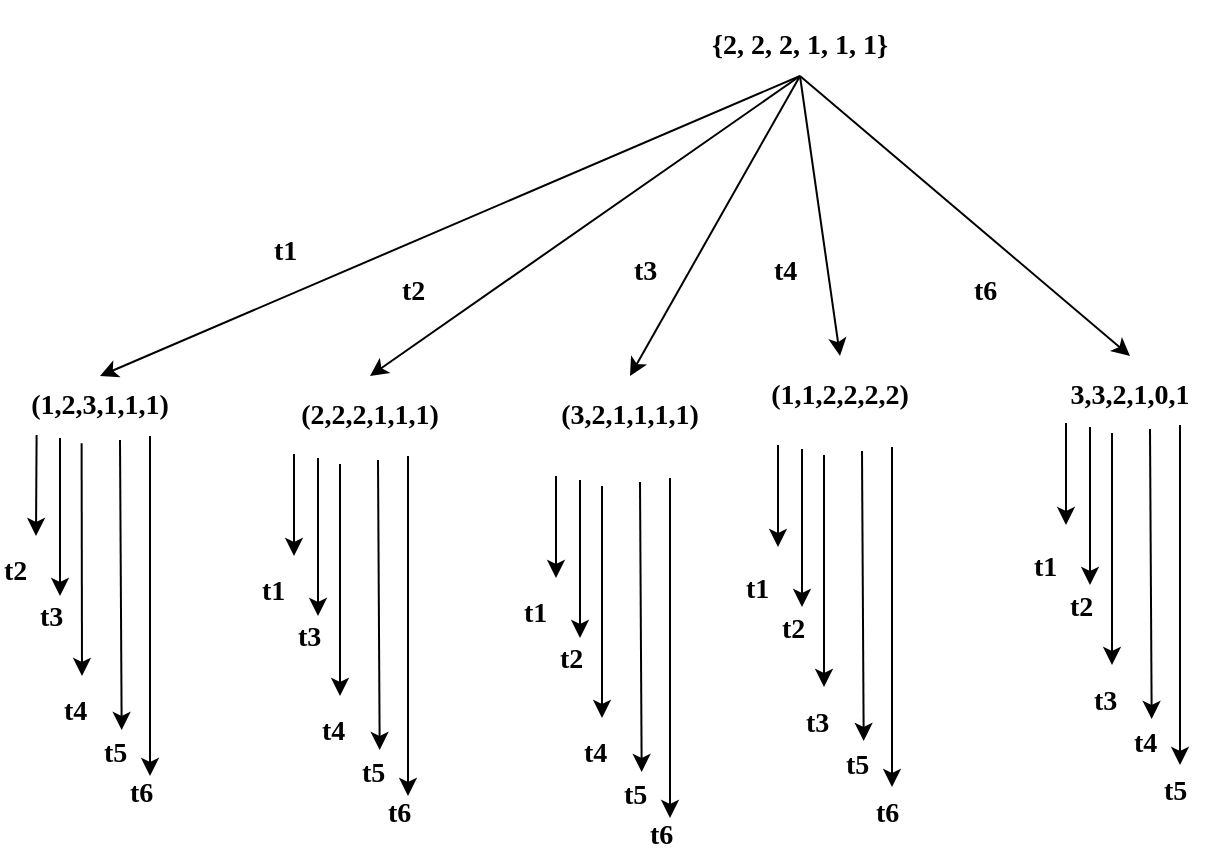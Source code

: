 <mxfile version="10.7.4" type="github"><diagram id="26w4EFWkMmOQWYjpi1hf" name="Page-1"><mxGraphModel dx="1162" dy="637" grid="0" gridSize="10" guides="1" tooltips="1" connect="1" arrows="1" fold="1" page="0" pageScale="1" pageWidth="827" pageHeight="1169" math="0" shadow="0"><root><mxCell id="0"/><mxCell id="1" parent="0"/><mxCell id="q4vZyxPABCDASkzopdZ3-2" value="&lt;p style=&quot;font-size: 14px;&quot;&gt;&lt;span id=&quot;docs-internal-guid-88d4480b-7fff-72d3-3cf6-0b007f849a1f&quot; style=&quot;font-size: 14px;&quot;&gt;&lt;span style=&quot;font-size: 14px;&quot;&gt;&lt;font style=&quot;font-size: 14px;&quot;&gt;{2, 2, 2, 1, 1, 1}&lt;/font&gt;&lt;/span&gt;&lt;/span&gt;&lt;br style=&quot;font-size: 14px;&quot;&gt;&lt;/p&gt;" style="text;html=1;strokeColor=none;fillColor=none;align=center;verticalAlign=middle;whiteSpace=wrap;rounded=0;fontFamily=Times New Roman;fontSize=14;fontStyle=1" vertex="1" parent="1"><mxGeometry x="370" y="20" width="100" height="30" as="geometry"/></mxCell><mxCell id="q4vZyxPABCDASkzopdZ3-4" value="&lt;span id=&quot;docs-internal-guid-e51a10cb-7fff-5a55-28a9-01892ebc4a13&quot; style=&quot;font-size: 14px;&quot;&gt;&lt;span style=&quot;font-size: 14px;&quot;&gt;(1,2,3,1,1,1)&lt;/span&gt;&lt;/span&gt;" style="text;html=1;strokeColor=none;fillColor=none;align=center;verticalAlign=middle;whiteSpace=wrap;rounded=0;fontFamily=Times New Roman;fontSize=14;fontStyle=1" vertex="1" parent="1"><mxGeometry x="20" y="200" width="100" height="30" as="geometry"/></mxCell><mxCell id="q4vZyxPABCDASkzopdZ3-5" value="&lt;span id=&quot;docs-internal-guid-053cdf14-7fff-852a-fa8c-a12729bdf300&quot; style=&quot;font-size: 14px;&quot;&gt;&lt;span style=&quot;font-size: 14px;&quot;&gt;(2,2,2,1,1,1)&lt;/span&gt;&lt;/span&gt;" style="text;html=1;strokeColor=none;fillColor=none;align=center;verticalAlign=middle;whiteSpace=wrap;rounded=0;fontFamily=Times New Roman;fontSize=14;fontStyle=1" vertex="1" parent="1"><mxGeometry x="170" y="200" width="70" height="40" as="geometry"/></mxCell><mxCell id="q4vZyxPABCDASkzopdZ3-6" value="&lt;span id=&quot;docs-internal-guid-af01a387-7fff-a906-8160-38dd7694aa48&quot; style=&quot;font-size: 14px;&quot;&gt;&lt;span style=&quot;font-size: 14px;&quot;&gt;(3,2,1,1,1,1)&lt;/span&gt;&lt;/span&gt;" style="text;html=1;strokeColor=none;fillColor=none;align=center;verticalAlign=middle;whiteSpace=wrap;rounded=0;fontFamily=Times New Roman;fontSize=14;fontStyle=1" vertex="1" parent="1"><mxGeometry x="290" y="200" width="90" height="40" as="geometry"/></mxCell><mxCell id="q4vZyxPABCDASkzopdZ3-7" value="&lt;span id=&quot;docs-internal-guid-1a4b46d2-7fff-cd5b-2d4f-2199b037d01c&quot; style=&quot;font-size: 14px;&quot;&gt;&lt;span style=&quot;font-size: 14px;&quot;&gt;(1,1,2,2,2,2)&lt;/span&gt;&lt;/span&gt;" style="text;html=1;strokeColor=none;fillColor=none;align=center;verticalAlign=middle;whiteSpace=wrap;rounded=0;fontFamily=Times New Roman;fontSize=14;fontStyle=1" vertex="1" parent="1"><mxGeometry x="410" y="190" width="60" height="40" as="geometry"/></mxCell><mxCell id="q4vZyxPABCDASkzopdZ3-12" value="&lt;span id=&quot;docs-internal-guid-ac8e5170-7fff-2159-ea92-af072ae184d9&quot; style=&quot;font-size: 14px;&quot;&gt;&lt;span style=&quot;font-size: 14px;&quot;&gt;3,3,2,1,0,1&lt;/span&gt;&lt;/span&gt;" style="text;html=1;strokeColor=none;fillColor=none;align=center;verticalAlign=middle;whiteSpace=wrap;rounded=0;fontFamily=Times New Roman;fontSize=14;fontStyle=1;labelBorderColor=none;" vertex="1" parent="1"><mxGeometry x="540" y="190" width="90" height="40" as="geometry"/></mxCell><mxCell id="q4vZyxPABCDASkzopdZ3-15" value="" style="endArrow=classic;html=1;exitX=0.5;exitY=1;exitDx=0;exitDy=0;entryX=0.5;entryY=0;entryDx=0;entryDy=0;fontFamily=Times New Roman;fontSize=14;fontStyle=1" edge="1" parent="1" source="q4vZyxPABCDASkzopdZ3-2" target="q4vZyxPABCDASkzopdZ3-4"><mxGeometry width="50" height="50" relative="1" as="geometry"><mxPoint x="10" y="290" as="sourcePoint"/><mxPoint x="60" y="240" as="targetPoint"/></mxGeometry></mxCell><mxCell id="q4vZyxPABCDASkzopdZ3-16" value="" style="endArrow=classic;html=1;exitX=0.5;exitY=1;exitDx=0;exitDy=0;entryX=0.5;entryY=0;entryDx=0;entryDy=0;fontFamily=Times New Roman;fontSize=14;fontStyle=1" edge="1" parent="1" source="q4vZyxPABCDASkzopdZ3-2" target="q4vZyxPABCDASkzopdZ3-5"><mxGeometry width="50" height="50" relative="1" as="geometry"><mxPoint x="10" y="290" as="sourcePoint"/><mxPoint x="60" y="240" as="targetPoint"/></mxGeometry></mxCell><mxCell id="q4vZyxPABCDASkzopdZ3-17" value="" style="endArrow=classic;html=1;fontFamily=Times New Roman;fontSize=14;exitX=0.5;exitY=1;exitDx=0;exitDy=0;entryX=0.5;entryY=0;entryDx=0;entryDy=0;fontStyle=1" edge="1" parent="1" source="q4vZyxPABCDASkzopdZ3-2" target="q4vZyxPABCDASkzopdZ3-6"><mxGeometry width="50" height="50" relative="1" as="geometry"><mxPoint x="10" y="290" as="sourcePoint"/><mxPoint x="60" y="240" as="targetPoint"/></mxGeometry></mxCell><mxCell id="q4vZyxPABCDASkzopdZ3-18" value="" style="endArrow=classic;html=1;fontFamily=Times New Roman;fontSize=14;exitX=0.5;exitY=1;exitDx=0;exitDy=0;entryX=0.5;entryY=0;entryDx=0;entryDy=0;fontStyle=1" edge="1" parent="1" source="q4vZyxPABCDASkzopdZ3-2" target="q4vZyxPABCDASkzopdZ3-7"><mxGeometry width="50" height="50" relative="1" as="geometry"><mxPoint x="10" y="290" as="sourcePoint"/><mxPoint x="60" y="240" as="targetPoint"/></mxGeometry></mxCell><mxCell id="q4vZyxPABCDASkzopdZ3-20" value="" style="endArrow=classic;html=1;fontFamily=Times New Roman;fontSize=14;exitX=0.5;exitY=1;exitDx=0;exitDy=0;entryX=0.5;entryY=0;entryDx=0;entryDy=0;fontStyle=1" edge="1" parent="1" source="q4vZyxPABCDASkzopdZ3-2" target="q4vZyxPABCDASkzopdZ3-12"><mxGeometry width="50" height="50" relative="1" as="geometry"><mxPoint x="70" y="290" as="sourcePoint"/><mxPoint x="120" y="240" as="targetPoint"/></mxGeometry></mxCell><mxCell id="q4vZyxPABCDASkzopdZ3-21" value="t1" style="text;html=1;resizable=0;points=[];autosize=1;align=left;verticalAlign=top;spacingTop=-4;fontSize=14;fontFamily=Times New Roman;fontStyle=1" vertex="1" parent="1"><mxGeometry x="155" y="127" width="30" height="20" as="geometry"/></mxCell><mxCell id="q4vZyxPABCDASkzopdZ3-22" value="t2" style="text;html=1;resizable=0;points=[];autosize=1;align=left;verticalAlign=top;spacingTop=-4;fontSize=14;fontFamily=Times New Roman;fontStyle=1" vertex="1" parent="1"><mxGeometry x="219" y="147" width="30" height="20" as="geometry"/></mxCell><mxCell id="q4vZyxPABCDASkzopdZ3-23" value="t3" style="text;html=1;resizable=0;points=[];autosize=1;align=left;verticalAlign=top;spacingTop=-4;fontSize=14;fontFamily=Times New Roman;fontStyle=1" vertex="1" parent="1"><mxGeometry x="335" y="137" width="30" height="20" as="geometry"/></mxCell><mxCell id="q4vZyxPABCDASkzopdZ3-24" value="t4" style="text;html=1;resizable=0;points=[];autosize=1;align=left;verticalAlign=top;spacingTop=-4;fontSize=14;fontFamily=Times New Roman;fontStyle=1" vertex="1" parent="1"><mxGeometry x="405" y="137" width="30" height="20" as="geometry"/></mxCell><mxCell id="q4vZyxPABCDASkzopdZ3-26" value="t6" style="text;html=1;resizable=0;points=[];autosize=1;align=left;verticalAlign=top;spacingTop=-4;fontSize=14;fontFamily=Times New Roman;fontStyle=1" vertex="1" parent="1"><mxGeometry x="505" y="147" width="30" height="20" as="geometry"/></mxCell><mxCell id="q4vZyxPABCDASkzopdZ3-28" value="" style="endArrow=classic;html=1;fontFamily=Times New Roman;fontSize=14;exitX=0.183;exitY=0.983;exitDx=0;exitDy=0;exitPerimeter=0;fontStyle=1" edge="1" parent="1" source="q4vZyxPABCDASkzopdZ3-4"><mxGeometry width="50" height="50" relative="1" as="geometry"><mxPoint x="20" y="310" as="sourcePoint"/><mxPoint x="38" y="280" as="targetPoint"/></mxGeometry></mxCell><mxCell id="q4vZyxPABCDASkzopdZ3-29" value="" style="endArrow=classic;html=1;fontFamily=Times New Roman;fontSize=14;fontStyle=1" edge="1" parent="1"><mxGeometry width="50" height="50" relative="1" as="geometry"><mxPoint x="50" y="231" as="sourcePoint"/><mxPoint x="50" y="310" as="targetPoint"/></mxGeometry></mxCell><mxCell id="q4vZyxPABCDASkzopdZ3-30" value="" style="endArrow=classic;html=1;fontFamily=Times New Roman;fontSize=14;exitX=0.408;exitY=1.122;exitDx=0;exitDy=0;exitPerimeter=0;fontStyle=1" edge="1" parent="1" source="q4vZyxPABCDASkzopdZ3-4"><mxGeometry width="50" height="50" relative="1" as="geometry"><mxPoint x="20" y="410" as="sourcePoint"/><mxPoint x="61" y="350" as="targetPoint"/></mxGeometry></mxCell><mxCell id="q4vZyxPABCDASkzopdZ3-32" value="" style="endArrow=classic;html=1;fontFamily=Times New Roman;fontSize=14;exitX=0.6;exitY=1.067;exitDx=0;exitDy=0;exitPerimeter=0;entryX=1.028;entryY=1;entryDx=0;entryDy=0;entryPerimeter=0;fontStyle=1" edge="1" parent="1" source="q4vZyxPABCDASkzopdZ3-4" target="q4vZyxPABCDASkzopdZ3-38"><mxGeometry width="50" height="50" relative="1" as="geometry"><mxPoint x="80" y="240" as="sourcePoint"/><mxPoint x="80" y="360" as="targetPoint"/></mxGeometry></mxCell><mxCell id="q4vZyxPABCDASkzopdZ3-33" value="" style="endArrow=classic;html=1;fontFamily=Times New Roman;fontSize=14;exitX=0.75;exitY=1;exitDx=0;exitDy=0;fontStyle=1" edge="1" parent="1" source="q4vZyxPABCDASkzopdZ3-4"><mxGeometry width="50" height="50" relative="1" as="geometry"><mxPoint x="20" y="440" as="sourcePoint"/><mxPoint x="95" y="400" as="targetPoint"/></mxGeometry></mxCell><mxCell id="q4vZyxPABCDASkzopdZ3-34" value="t2" style="text;html=1;resizable=0;points=[];autosize=1;align=left;verticalAlign=top;spacingTop=-4;fontSize=14;fontFamily=Times New Roman;fontStyle=1" vertex="1" parent="1"><mxGeometry x="20" y="287" width="30" height="20" as="geometry"/></mxCell><mxCell id="q4vZyxPABCDASkzopdZ3-35" value="t3" style="text;html=1;resizable=0;points=[];autosize=1;align=left;verticalAlign=top;spacingTop=-4;fontSize=14;fontFamily=Times New Roman;fontStyle=1" vertex="1" parent="1"><mxGeometry x="38" y="310" width="30" height="20" as="geometry"/></mxCell><mxCell id="q4vZyxPABCDASkzopdZ3-38" value="t4" style="text;html=1;resizable=0;points=[];autosize=1;align=left;verticalAlign=top;spacingTop=-4;fontSize=14;fontFamily=Times New Roman;fontStyle=1" vertex="1" parent="1"><mxGeometry x="50" y="357" width="30" height="20" as="geometry"/></mxCell><mxCell id="q4vZyxPABCDASkzopdZ3-39" value="t5" style="text;html=1;resizable=0;points=[];autosize=1;align=left;verticalAlign=top;spacingTop=-4;fontSize=14;fontFamily=Times New Roman;fontStyle=1" vertex="1" parent="1"><mxGeometry x="70" y="378" width="30" height="20" as="geometry"/></mxCell><mxCell id="q4vZyxPABCDASkzopdZ3-40" value="t6" style="text;html=1;resizable=0;points=[];autosize=1;align=left;verticalAlign=top;spacingTop=-4;fontSize=14;fontFamily=Times New Roman;fontStyle=1" vertex="1" parent="1"><mxGeometry x="83" y="398" width="30" height="20" as="geometry"/></mxCell><mxCell id="q4vZyxPABCDASkzopdZ3-42" value="" style="endArrow=classic;html=1;fontFamily=Times New Roman;fontSize=14;exitX=0.183;exitY=0.983;exitDx=0;exitDy=0;exitPerimeter=0;fontStyle=1" edge="1" parent="1"><mxGeometry width="50" height="50" relative="1" as="geometry"><mxPoint x="167" y="239" as="sourcePoint"/><mxPoint x="167" y="290" as="targetPoint"/></mxGeometry></mxCell><mxCell id="q4vZyxPABCDASkzopdZ3-43" value="" style="endArrow=classic;html=1;fontFamily=Times New Roman;fontSize=14;fontStyle=1" edge="1" parent="1"><mxGeometry width="50" height="50" relative="1" as="geometry"><mxPoint x="179" y="241" as="sourcePoint"/><mxPoint x="179" y="320" as="targetPoint"/></mxGeometry></mxCell><mxCell id="q4vZyxPABCDASkzopdZ3-44" value="" style="endArrow=classic;html=1;fontFamily=Times New Roman;fontSize=14;exitX=0.408;exitY=1.122;exitDx=0;exitDy=0;exitPerimeter=0;fontStyle=1" edge="1" parent="1"><mxGeometry width="50" height="50" relative="1" as="geometry"><mxPoint x="190" y="244" as="sourcePoint"/><mxPoint x="190" y="360" as="targetPoint"/></mxGeometry></mxCell><mxCell id="q4vZyxPABCDASkzopdZ3-45" value="" style="endArrow=classic;html=1;fontFamily=Times New Roman;fontSize=14;exitX=0.6;exitY=1.067;exitDx=0;exitDy=0;exitPerimeter=0;entryX=1.028;entryY=1;entryDx=0;entryDy=0;entryPerimeter=0;fontStyle=1" edge="1" parent="1" target="q4vZyxPABCDASkzopdZ3-49"><mxGeometry width="50" height="50" relative="1" as="geometry"><mxPoint x="209" y="242" as="sourcePoint"/><mxPoint x="209" y="370" as="targetPoint"/></mxGeometry></mxCell><mxCell id="q4vZyxPABCDASkzopdZ3-46" value="" style="endArrow=classic;html=1;fontFamily=Times New Roman;fontSize=14;exitX=0.75;exitY=1;exitDx=0;exitDy=0;fontStyle=1" edge="1" parent="1"><mxGeometry width="50" height="50" relative="1" as="geometry"><mxPoint x="224" y="240" as="sourcePoint"/><mxPoint x="224" y="410" as="targetPoint"/></mxGeometry></mxCell><mxCell id="q4vZyxPABCDASkzopdZ3-47" value="t1" style="text;html=1;resizable=0;points=[];autosize=1;align=left;verticalAlign=top;spacingTop=-4;fontSize=14;fontFamily=Times New Roman;fontStyle=1" vertex="1" parent="1"><mxGeometry x="149" y="297" width="30" height="20" as="geometry"/></mxCell><mxCell id="q4vZyxPABCDASkzopdZ3-48" value="t3" style="text;html=1;resizable=0;points=[];autosize=1;align=left;verticalAlign=top;spacingTop=-4;fontSize=14;fontFamily=Times New Roman;fontStyle=1" vertex="1" parent="1"><mxGeometry x="167" y="320" width="30" height="20" as="geometry"/></mxCell><mxCell id="q4vZyxPABCDASkzopdZ3-49" value="t4" style="text;html=1;resizable=0;points=[];autosize=1;align=left;verticalAlign=top;spacingTop=-4;fontSize=14;fontFamily=Times New Roman;fontStyle=1" vertex="1" parent="1"><mxGeometry x="179" y="367" width="30" height="20" as="geometry"/></mxCell><mxCell id="q4vZyxPABCDASkzopdZ3-50" value="t5" style="text;html=1;resizable=0;points=[];autosize=1;align=left;verticalAlign=top;spacingTop=-4;fontSize=14;fontFamily=Times New Roman;fontStyle=1" vertex="1" parent="1"><mxGeometry x="199" y="388" width="30" height="20" as="geometry"/></mxCell><mxCell id="q4vZyxPABCDASkzopdZ3-51" value="t6" style="text;html=1;resizable=0;points=[];autosize=1;align=left;verticalAlign=top;spacingTop=-4;fontSize=14;fontFamily=Times New Roman;fontStyle=1" vertex="1" parent="1"><mxGeometry x="212" y="408" width="30" height="20" as="geometry"/></mxCell><mxCell id="q4vZyxPABCDASkzopdZ3-53" value="" style="endArrow=classic;html=1;fontFamily=Times New Roman;fontSize=14;exitX=0.183;exitY=0.983;exitDx=0;exitDy=0;exitPerimeter=0;fontStyle=1" edge="1" parent="1"><mxGeometry width="50" height="50" relative="1" as="geometry"><mxPoint x="298" y="250" as="sourcePoint"/><mxPoint x="298" y="301" as="targetPoint"/></mxGeometry></mxCell><mxCell id="q4vZyxPABCDASkzopdZ3-54" value="" style="endArrow=classic;html=1;fontFamily=Times New Roman;fontSize=14;fontStyle=1" edge="1" parent="1"><mxGeometry width="50" height="50" relative="1" as="geometry"><mxPoint x="310" y="252" as="sourcePoint"/><mxPoint x="310" y="331" as="targetPoint"/></mxGeometry></mxCell><mxCell id="q4vZyxPABCDASkzopdZ3-55" value="" style="endArrow=classic;html=1;fontFamily=Times New Roman;fontSize=14;exitX=0.408;exitY=1.122;exitDx=0;exitDy=0;exitPerimeter=0;fontStyle=1" edge="1" parent="1"><mxGeometry width="50" height="50" relative="1" as="geometry"><mxPoint x="321" y="255" as="sourcePoint"/><mxPoint x="321" y="371" as="targetPoint"/></mxGeometry></mxCell><mxCell id="q4vZyxPABCDASkzopdZ3-56" value="" style="endArrow=classic;html=1;fontFamily=Times New Roman;fontSize=14;exitX=0.6;exitY=1.067;exitDx=0;exitDy=0;exitPerimeter=0;entryX=1.028;entryY=1;entryDx=0;entryDy=0;entryPerimeter=0;fontStyle=1" edge="1" parent="1" target="q4vZyxPABCDASkzopdZ3-60"><mxGeometry width="50" height="50" relative="1" as="geometry"><mxPoint x="340" y="253" as="sourcePoint"/><mxPoint x="340" y="381" as="targetPoint"/></mxGeometry></mxCell><mxCell id="q4vZyxPABCDASkzopdZ3-57" value="" style="endArrow=classic;html=1;fontFamily=Times New Roman;fontSize=14;exitX=0.75;exitY=1;exitDx=0;exitDy=0;fontStyle=1" edge="1" parent="1"><mxGeometry width="50" height="50" relative="1" as="geometry"><mxPoint x="355" y="251" as="sourcePoint"/><mxPoint x="355" y="421" as="targetPoint"/></mxGeometry></mxCell><mxCell id="q4vZyxPABCDASkzopdZ3-58" value="t1" style="text;html=1;resizable=0;points=[];autosize=1;align=left;verticalAlign=top;spacingTop=-4;fontSize=14;fontFamily=Times New Roman;fontStyle=1" vertex="1" parent="1"><mxGeometry x="280" y="308" width="30" height="20" as="geometry"/></mxCell><mxCell id="q4vZyxPABCDASkzopdZ3-59" value="t2" style="text;html=1;resizable=0;points=[];autosize=1;align=left;verticalAlign=top;spacingTop=-4;fontSize=14;fontFamily=Times New Roman;fontStyle=1" vertex="1" parent="1"><mxGeometry x="298" y="331" width="30" height="20" as="geometry"/></mxCell><mxCell id="q4vZyxPABCDASkzopdZ3-60" value="t4" style="text;html=1;resizable=0;points=[];autosize=1;align=left;verticalAlign=top;spacingTop=-4;fontSize=14;fontFamily=Times New Roman;fontStyle=1" vertex="1" parent="1"><mxGeometry x="310" y="378" width="30" height="20" as="geometry"/></mxCell><mxCell id="q4vZyxPABCDASkzopdZ3-61" value="t5" style="text;html=1;resizable=0;points=[];autosize=1;align=left;verticalAlign=top;spacingTop=-4;fontSize=14;fontFamily=Times New Roman;fontStyle=1" vertex="1" parent="1"><mxGeometry x="330" y="399" width="30" height="20" as="geometry"/></mxCell><mxCell id="q4vZyxPABCDASkzopdZ3-62" value="t6" style="text;html=1;resizable=0;points=[];autosize=1;align=left;verticalAlign=top;spacingTop=-4;fontSize=14;fontFamily=Times New Roman;fontStyle=1" vertex="1" parent="1"><mxGeometry x="343" y="419" width="30" height="20" as="geometry"/></mxCell><mxCell id="q4vZyxPABCDASkzopdZ3-63" value="" style="endArrow=classic;html=1;fontFamily=Times New Roman;fontSize=14;exitX=0.183;exitY=0.983;exitDx=0;exitDy=0;exitPerimeter=0;fontStyle=1" edge="1" parent="1"><mxGeometry width="50" height="50" relative="1" as="geometry"><mxPoint x="409" y="234.5" as="sourcePoint"/><mxPoint x="409" y="285.5" as="targetPoint"/></mxGeometry></mxCell><mxCell id="q4vZyxPABCDASkzopdZ3-64" value="" style="endArrow=classic;html=1;fontFamily=Times New Roman;fontSize=14;fontStyle=1" edge="1" parent="1"><mxGeometry width="50" height="50" relative="1" as="geometry"><mxPoint x="421" y="236.5" as="sourcePoint"/><mxPoint x="421" y="315.5" as="targetPoint"/></mxGeometry></mxCell><mxCell id="q4vZyxPABCDASkzopdZ3-65" value="" style="endArrow=classic;html=1;fontFamily=Times New Roman;fontSize=14;exitX=0.408;exitY=1.122;exitDx=0;exitDy=0;exitPerimeter=0;fontStyle=1" edge="1" parent="1"><mxGeometry width="50" height="50" relative="1" as="geometry"><mxPoint x="432" y="239.5" as="sourcePoint"/><mxPoint x="432" y="355.5" as="targetPoint"/></mxGeometry></mxCell><mxCell id="q4vZyxPABCDASkzopdZ3-66" value="" style="endArrow=classic;html=1;fontFamily=Times New Roman;fontSize=14;exitX=0.6;exitY=1.067;exitDx=0;exitDy=0;exitPerimeter=0;entryX=1.028;entryY=1;entryDx=0;entryDy=0;entryPerimeter=0;fontStyle=1" edge="1" parent="1" target="q4vZyxPABCDASkzopdZ3-69"><mxGeometry width="50" height="50" relative="1" as="geometry"><mxPoint x="451" y="237.5" as="sourcePoint"/><mxPoint x="451" y="365.5" as="targetPoint"/></mxGeometry></mxCell><mxCell id="q4vZyxPABCDASkzopdZ3-67" value="" style="endArrow=classic;html=1;fontFamily=Times New Roman;fontSize=14;exitX=0.75;exitY=1;exitDx=0;exitDy=0;fontStyle=1" edge="1" parent="1"><mxGeometry width="50" height="50" relative="1" as="geometry"><mxPoint x="466" y="235.5" as="sourcePoint"/><mxPoint x="466" y="405.5" as="targetPoint"/></mxGeometry></mxCell><mxCell id="q4vZyxPABCDASkzopdZ3-68" value="t2" style="text;html=1;resizable=0;points=[];autosize=1;align=left;verticalAlign=top;spacingTop=-4;fontSize=14;fontFamily=Times New Roman;fontStyle=1" vertex="1" parent="1"><mxGeometry x="409" y="315.5" width="30" height="20" as="geometry"/></mxCell><mxCell id="q4vZyxPABCDASkzopdZ3-69" value="t3" style="text;html=1;resizable=0;points=[];autosize=1;align=left;verticalAlign=top;spacingTop=-4;fontSize=14;fontFamily=Times New Roman;fontStyle=1" vertex="1" parent="1"><mxGeometry x="421" y="362.5" width="30" height="20" as="geometry"/></mxCell><mxCell id="q4vZyxPABCDASkzopdZ3-70" value="t5" style="text;html=1;resizable=0;points=[];autosize=1;align=left;verticalAlign=top;spacingTop=-4;fontSize=14;fontFamily=Times New Roman;fontStyle=1" vertex="1" parent="1"><mxGeometry x="441" y="383.5" width="30" height="20" as="geometry"/></mxCell><mxCell id="q4vZyxPABCDASkzopdZ3-71" value="t1" style="text;html=1;resizable=0;points=[];autosize=1;align=left;verticalAlign=top;spacingTop=-4;fontSize=14;fontFamily=Times New Roman;fontStyle=1" vertex="1" parent="1"><mxGeometry x="391" y="295.5" width="30" height="20" as="geometry"/></mxCell><mxCell id="q4vZyxPABCDASkzopdZ3-72" value="t6" style="text;html=1;resizable=0;points=[];autosize=1;align=left;verticalAlign=top;spacingTop=-4;fontSize=14;fontFamily=Times New Roman;fontStyle=1" vertex="1" parent="1"><mxGeometry x="456" y="408" width="30" height="20" as="geometry"/></mxCell><mxCell id="q4vZyxPABCDASkzopdZ3-74" value="" style="endArrow=classic;html=1;fontFamily=Times New Roman;fontSize=14;exitX=0.183;exitY=0.983;exitDx=0;exitDy=0;exitPerimeter=0;fontStyle=1" edge="1" parent="1"><mxGeometry width="50" height="50" relative="1" as="geometry"><mxPoint x="553" y="223.5" as="sourcePoint"/><mxPoint x="553" y="274.5" as="targetPoint"/></mxGeometry></mxCell><mxCell id="q4vZyxPABCDASkzopdZ3-75" value="" style="endArrow=classic;html=1;fontFamily=Times New Roman;fontSize=14;fontStyle=1" edge="1" parent="1"><mxGeometry width="50" height="50" relative="1" as="geometry"><mxPoint x="565" y="225.5" as="sourcePoint"/><mxPoint x="565" y="304.5" as="targetPoint"/></mxGeometry></mxCell><mxCell id="q4vZyxPABCDASkzopdZ3-76" value="" style="endArrow=classic;html=1;fontFamily=Times New Roman;fontSize=14;exitX=0.408;exitY=1.122;exitDx=0;exitDy=0;exitPerimeter=0;fontStyle=1" edge="1" parent="1"><mxGeometry width="50" height="50" relative="1" as="geometry"><mxPoint x="576" y="228.5" as="sourcePoint"/><mxPoint x="576" y="344.5" as="targetPoint"/></mxGeometry></mxCell><mxCell id="q4vZyxPABCDASkzopdZ3-77" value="" style="endArrow=classic;html=1;fontFamily=Times New Roman;fontSize=14;exitX=0.6;exitY=1.067;exitDx=0;exitDy=0;exitPerimeter=0;entryX=1.028;entryY=1;entryDx=0;entryDy=0;entryPerimeter=0;fontStyle=1" edge="1" parent="1" target="q4vZyxPABCDASkzopdZ3-80"><mxGeometry width="50" height="50" relative="1" as="geometry"><mxPoint x="595" y="226.5" as="sourcePoint"/><mxPoint x="595" y="354.5" as="targetPoint"/></mxGeometry></mxCell><mxCell id="q4vZyxPABCDASkzopdZ3-78" value="" style="endArrow=classic;html=1;fontFamily=Times New Roman;fontSize=14;exitX=0.75;exitY=1;exitDx=0;exitDy=0;fontStyle=1" edge="1" parent="1"><mxGeometry width="50" height="50" relative="1" as="geometry"><mxPoint x="610" y="224.5" as="sourcePoint"/><mxPoint x="610" y="394.5" as="targetPoint"/></mxGeometry></mxCell><mxCell id="q4vZyxPABCDASkzopdZ3-79" value="t2" style="text;html=1;resizable=0;points=[];autosize=1;align=left;verticalAlign=top;spacingTop=-4;fontSize=14;fontFamily=Times New Roman;fontStyle=1" vertex="1" parent="1"><mxGeometry x="553" y="304.5" width="30" height="20" as="geometry"/></mxCell><mxCell id="q4vZyxPABCDASkzopdZ3-80" value="t3" style="text;html=1;resizable=0;points=[];autosize=1;align=left;verticalAlign=top;spacingTop=-4;fontSize=14;fontFamily=Times New Roman;fontStyle=1" vertex="1" parent="1"><mxGeometry x="565" y="351.5" width="30" height="20" as="geometry"/></mxCell><mxCell id="q4vZyxPABCDASkzopdZ3-81" value="t4" style="text;html=1;resizable=0;points=[];autosize=1;align=left;verticalAlign=top;spacingTop=-4;fontSize=14;fontFamily=Times New Roman;fontStyle=1" vertex="1" parent="1"><mxGeometry x="585" y="372.5" width="30" height="20" as="geometry"/></mxCell><mxCell id="q4vZyxPABCDASkzopdZ3-82" value="t1" style="text;html=1;resizable=0;points=[];autosize=1;align=left;verticalAlign=top;spacingTop=-4;fontSize=14;fontFamily=Times New Roman;fontStyle=1" vertex="1" parent="1"><mxGeometry x="535" y="284.5" width="30" height="20" as="geometry"/></mxCell><mxCell id="q4vZyxPABCDASkzopdZ3-83" value="t5" style="text;html=1;resizable=0;points=[];autosize=1;align=left;verticalAlign=top;spacingTop=-4;fontSize=14;fontFamily=Times New Roman;fontStyle=1" vertex="1" parent="1"><mxGeometry x="600" y="397" width="30" height="20" as="geometry"/></mxCell></root></mxGraphModel></diagram></mxfile>